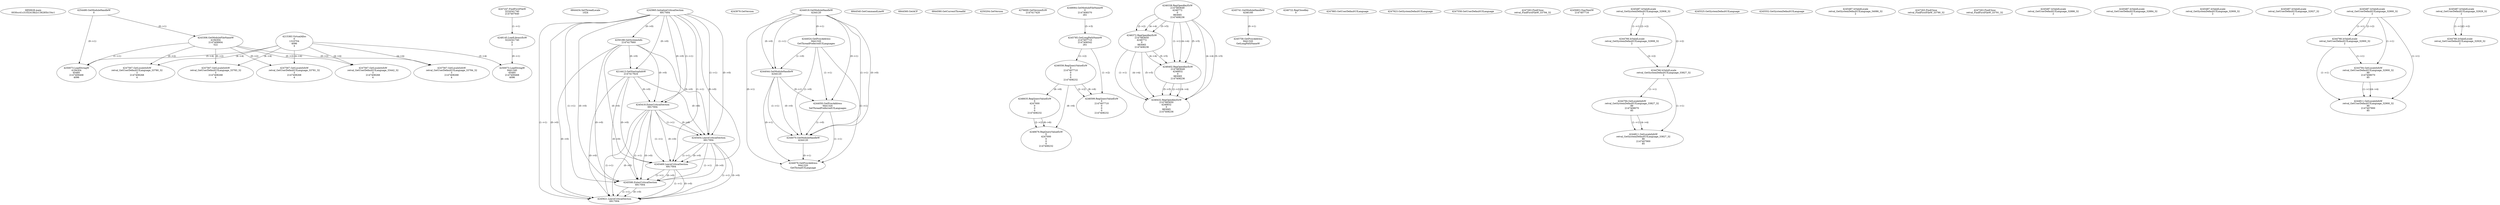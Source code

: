 // Global SCDG with merge call
digraph {
	0 [label="6850628.main
0030cc41c31f32418b2c136285b154c1"]
	1 [label="4254480.GetModuleHandleW
0"]
	2 [label="6844434.SetThreadLocale
1024"]
	3 [label="4243965.InitializeCriticalSection
6917004"]
	4 [label="4243979.GetVersion
"]
	5 [label="4244018.GetModuleHandleW
4244120"]
	6 [label="4244024.GetProcAddress
9441320
GetThreadPreferredUILanguages"]
	5 -> 6 [label="(0-->1)"]
	7 [label="4244044.GetModuleHandleW
4244120"]
	5 -> 7 [label="(1-->1)"]
	5 -> 7 [label="(0-->0)"]
	6 -> 7 [label="(1-->0)"]
	8 [label="4244050.GetProcAddress
9441320
SetThreadPreferredUILanguages"]
	5 -> 8 [label="(0-->1)"]
	6 -> 8 [label="(1-->1)"]
	7 -> 8 [label="(0-->1)"]
	9 [label="4244070.GetModuleHandleW
4244120"]
	5 -> 9 [label="(1-->1)"]
	7 -> 9 [label="(1-->1)"]
	5 -> 9 [label="(0-->0)"]
	6 -> 9 [label="(1-->0)"]
	7 -> 9 [label="(0-->0)"]
	8 -> 9 [label="(1-->0)"]
	10 [label="4244076.GetProcAddress
9441320
GetThreadUILanguage"]
	5 -> 10 [label="(0-->1)"]
	6 -> 10 [label="(1-->1)"]
	7 -> 10 [label="(0-->1)"]
	8 -> 10 [label="(1-->1)"]
	9 -> 10 [label="(0-->1)"]
	11 [label="4250188.GetSystemInfo
2147417660"]
	3 -> 11 [label="(0-->0)"]
	12 [label="6844540.GetCommandLineW
"]
	13 [label="4214413.GetStartupInfoW
2147417624"]
	3 -> 13 [label="(0-->0)"]
	11 -> 13 [label="(0-->0)"]
	14 [label="6844560.GetACP
"]
	15 [label="6844580.GetCurrentThreadId
"]
	16 [label="4250204.GetVersion
"]
	17 [label="4276690.GetVersionExW
2147417420"]
	18 [label="4243306.GetModuleFileNameW
4194304
2147408904
522"]
	1 -> 18 [label="(0-->1)"]
	19 [label="4248064.GetModuleFileNameW
0
2147408370
261"]
	20 [label="4215383.VirtualAlloc
0
1310704
4096
4"]
	21 [label="4246338.RegOpenKeyExW
2147483649
4246772
0
983065
2147408236"]
	22 [label="4245741.GetModuleHandleW
4246160"]
	23 [label="4245758.GetProcAddress
9441320
GetLongPathNameW"]
	22 -> 23 [label="(0-->1)"]
	24 [label="4245785.GetLongPathNameW
2147407710
2147406542
261"]
	19 -> 24 [label="(3-->3)"]
	25 [label="4246556.RegQueryValueExW
0
2147407710
0
0
0
2147408232"]
	24 -> 25 [label="(1-->2)"]
	26 [label="4246635.RegQueryValueExW
0
4247000
0
0
0
2147408232"]
	25 -> 26 [label="(6-->6)"]
	27 [label="4246676.RegQueryValueExW
0
4247000
0
0
0
2147408232"]
	26 -> 27 [label="(2-->2)"]
	25 -> 27 [label="(6-->6)"]
	26 -> 27 [label="(6-->6)"]
	28 [label="4246722.RegCloseKey
0"]
	29 [label="4247883.GetUserDefaultUILanguage
"]
	30 [label="4245418.EnterCriticalSection
6917004"]
	3 -> 30 [label="(1-->1)"]
	3 -> 30 [label="(0-->0)"]
	11 -> 30 [label="(0-->0)"]
	13 -> 30 [label="(0-->0)"]
	31 [label="4245454.LeaveCriticalSection
6917004"]
	3 -> 31 [label="(1-->1)"]
	30 -> 31 [label="(1-->1)"]
	3 -> 31 [label="(0-->0)"]
	11 -> 31 [label="(0-->0)"]
	13 -> 31 [label="(0-->0)"]
	30 -> 31 [label="(0-->0)"]
	32 [label="4247923.GetSystemDefaultUILanguage
"]
	33 [label="4247558.GetUserDefaultUILanguage
"]
	34 [label="4247567.GetLocaleInfoW
retval_GetUserDefaultUILanguage_33784_32
3
2147408268
4"]
	18 -> 34 [label="(0-->2)"]
	20 -> 34 [label="(4-->4)"]
	35 [label="4247247.FindFirstFileW
3224341740
2147407640"]
	36 [label="4247263.FindClose
retval_FindFirstFileW_33794_32"]
	37 [label="4248145.LoadLibraryExW
3224341740
0
2"]
	35 -> 37 [label="(1-->1)"]
	38 [label="4250073.LoadStringW
9441340
65485
2147409468
4096"]
	37 -> 38 [label="(0-->1)"]
	20 -> 38 [label="(3-->4)"]
	39 [label="4246372.RegOpenKeyExW
2147483650
4246772
0
983065
2147408236"]
	21 -> 39 [label="(2-->2)"]
	21 -> 39 [label="(4-->4)"]
	21 -> 39 [label="(5-->5)"]
	40 [label="4246599.RegQueryValueExW
0
2147407710
0
0
0
2147408232"]
	24 -> 40 [label="(1-->2)"]
	25 -> 40 [label="(2-->2)"]
	25 -> 40 [label="(6-->6)"]
	41 [label="4247567.GetLocaleInfoW
retval_GetUserDefaultUILanguage_33783_32
3
2147408268
4"]
	18 -> 41 [label="(0-->2)"]
	20 -> 41 [label="(4-->4)"]
	42 [label="4250073.LoadStringW
4194304
65485
2147409468
4096"]
	1 -> 42 [label="(0-->1)"]
	18 -> 42 [label="(1-->1)"]
	20 -> 42 [label="(3-->4)"]
	43 [label="4245683.CharNextW
2147407716"]
	44 [label="4245469.LeaveCriticalSection
6917004"]
	3 -> 44 [label="(1-->1)"]
	30 -> 44 [label="(1-->1)"]
	31 -> 44 [label="(1-->1)"]
	3 -> 44 [label="(0-->0)"]
	11 -> 44 [label="(0-->0)"]
	13 -> 44 [label="(0-->0)"]
	30 -> 44 [label="(0-->0)"]
	31 -> 44 [label="(0-->0)"]
	45 [label="4245487.IsValidLocale
retval_GetSystemDefaultUILanguage_32908_32
2"]
	46 [label="4244766.IsValidLocale
retval_GetSystemDefaultUILanguage_32908_32
2"]
	45 -> 46 [label="(1-->1)"]
	45 -> 46 [label="(2-->2)"]
	47 [label="4245525.GetSystemDefaultUILanguage
"]
	48 [label="4245552.GetSystemDefaultUILanguage
"]
	49 [label="4244766.IsValidLocale
retval_GetSystemDefaultUILanguage_33827_32
2"]
	45 -> 49 [label="(2-->2)"]
	46 -> 49 [label="(2-->2)"]
	50 [label="4244794.GetLocaleInfoW
retval_GetSystemDefaultUILanguage_33827_32
89
2147408070
85"]
	49 -> 50 [label="(1-->1)"]
	51 [label="4244811.GetLocaleInfoW
retval_GetSystemDefaultUILanguage_33827_32
90
2147407900
85"]
	49 -> 51 [label="(1-->1)"]
	50 -> 51 [label="(1-->1)"]
	50 -> 51 [label="(4-->4)"]
	52 [label="4245580.EnterCriticalSection
6917004"]
	3 -> 52 [label="(1-->1)"]
	30 -> 52 [label="(1-->1)"]
	31 -> 52 [label="(1-->1)"]
	44 -> 52 [label="(1-->1)"]
	3 -> 52 [label="(0-->0)"]
	11 -> 52 [label="(0-->0)"]
	13 -> 52 [label="(0-->0)"]
	30 -> 52 [label="(0-->0)"]
	31 -> 52 [label="(0-->0)"]
	44 -> 52 [label="(0-->0)"]
	53 [label="4246402.RegOpenKeyExW
2147483649
4246832
0
983065
2147408236"]
	21 -> 53 [label="(1-->1)"]
	21 -> 53 [label="(4-->4)"]
	39 -> 53 [label="(4-->4)"]
	21 -> 53 [label="(5-->5)"]
	39 -> 53 [label="(5-->5)"]
	54 [label="4246432.RegOpenKeyExW
2147483650
4246832
0
983065
2147408236"]
	39 -> 54 [label="(1-->1)"]
	53 -> 54 [label="(2-->2)"]
	21 -> 54 [label="(4-->4)"]
	39 -> 54 [label="(4-->4)"]
	53 -> 54 [label="(4-->4)"]
	21 -> 54 [label="(5-->5)"]
	39 -> 54 [label="(5-->5)"]
	53 -> 54 [label="(5-->5)"]
	55 [label="4245487.IsValidLocale
retval_GetSystemDefaultUILanguage_34086_32
2"]
	56 [label="4245621.LeaveCriticalSection
6917004"]
	3 -> 56 [label="(1-->1)"]
	30 -> 56 [label="(1-->1)"]
	31 -> 56 [label="(1-->1)"]
	44 -> 56 [label="(1-->1)"]
	52 -> 56 [label="(1-->1)"]
	3 -> 56 [label="(0-->0)"]
	11 -> 56 [label="(0-->0)"]
	13 -> 56 [label="(0-->0)"]
	30 -> 56 [label="(0-->0)"]
	31 -> 56 [label="(0-->0)"]
	44 -> 56 [label="(0-->0)"]
	52 -> 56 [label="(0-->0)"]
	57 [label="4247567.GetLocaleInfoW
retval_GetUserDefaultUILanguage_33780_32
3
2147408268
4"]
	18 -> 57 [label="(0-->2)"]
	20 -> 57 [label="(4-->4)"]
	58 [label="4247263.FindClose
retval_FindFirstFileW_33790_32"]
	59 [label="4247567.GetLocaleInfoW
retval_GetUserDefaultUILanguage_33781_32
3
2147408268
4"]
	18 -> 59 [label="(0-->2)"]
	20 -> 59 [label="(4-->4)"]
	60 [label="4247263.FindClose
retval_FindFirstFileW_33791_32"]
	61 [label="4245487.IsValidLocale
retval_GetUserDefaultUILanguage_32886_32
2"]
	62 [label="4247567.GetLocaleInfoW
retval_GetUserDefaultUILanguage_33442_32
3
2147408268
4"]
	18 -> 62 [label="(0-->2)"]
	20 -> 62 [label="(4-->4)"]
	63 [label="4245487.IsValidLocale
retval_GetUserDefaultUILanguage_32884_32
2"]
	64 [label="4245487.IsValidLocale
retval_GetSystemDefaultUILanguage_32909_32
2"]
	65 [label="4245487.IsValidLocale
retval_GetUserDefaultUILanguage_32927_32
2"]
	66 [label="4245487.IsValidLocale
retval_GetUserDefaultUILanguage_32900_32
2"]
	67 [label="4244766.IsValidLocale
retval_GetUserDefaultUILanguage_32900_32
2"]
	66 -> 67 [label="(1-->1)"]
	66 -> 67 [label="(2-->2)"]
	68 [label="4245487.IsValidLocale
retval_GetUserDefaultUILanguage_32929_32
2"]
	69 [label="4244766.IsValidLocale
retval_GetUserDefaultUILanguage_32929_32
2"]
	68 -> 69 [label="(1-->1)"]
	68 -> 69 [label="(2-->2)"]
	70 [label="4244794.GetLocaleInfoW
retval_GetUserDefaultUILanguage_32900_32
89
2147408070
85"]
	66 -> 70 [label="(1-->1)"]
	67 -> 70 [label="(1-->1)"]
	71 [label="4244811.GetLocaleInfoW
retval_GetUserDefaultUILanguage_32900_32
90
2147407900
85"]
	66 -> 71 [label="(1-->1)"]
	67 -> 71 [label="(1-->1)"]
	70 -> 71 [label="(1-->1)"]
	70 -> 71 [label="(4-->4)"]
}

